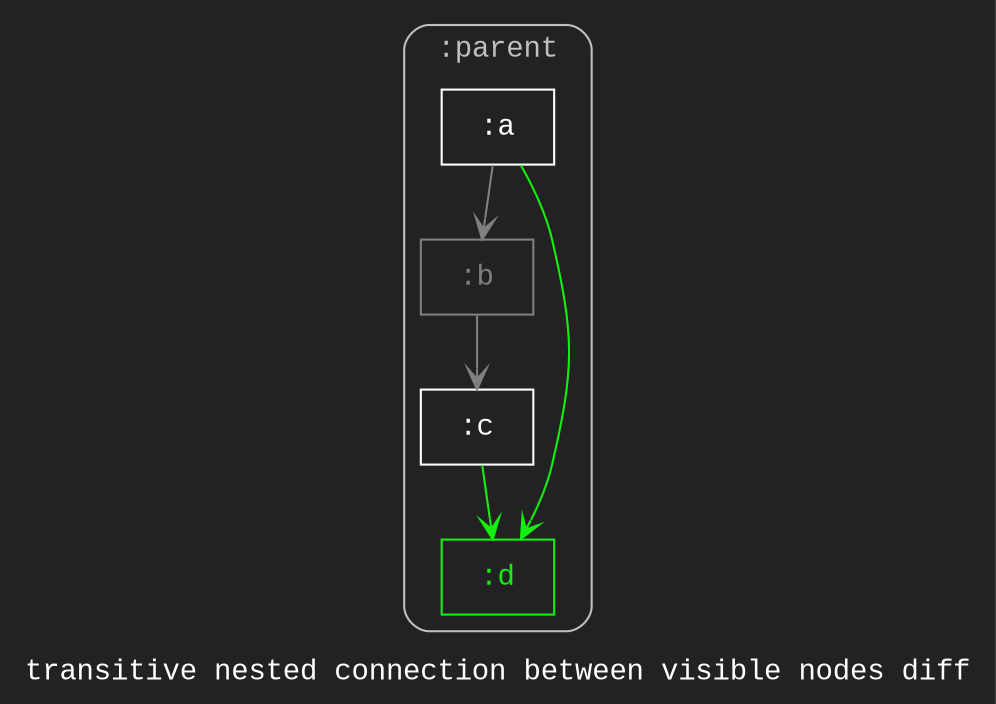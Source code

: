 digraph D {
    tooltip="transitive nested connection between visible nodes diff";
    label="transitive nested connection between visible nodes diff";
    bgcolor="#222222";
    fontcolor="#ffffff";
    fontname="Courier New";
    
    subgraph cluster_node1 { /* :parent */
        label=":parent";
        style="rounded";
        fontname="Courier New";
        color="#bfbfbf";
        fontcolor="#bfbfbf";
        tooltip=":parent";
        
        node2 [color="#ffffff",fontcolor="#ffffff",fontname="Courier New",shape="rectangle",tooltip=":parent:a",label=":a"]
        node3 [color="#7f7f7f",fontcolor="#7f7f7f",fontname="Courier New",shape="rectangle",tooltip=":parent:b",label=":b"]
        node4 [color="#ffffff",fontcolor="#ffffff",fontname="Courier New",shape="rectangle",tooltip=":parent:c",label=":c"]
        node5 [color="#15ef10",fontcolor="#15ef10",fontname="Courier New",shape="rectangle",tooltip=":parent:d",label=":d"]
    }
    
    node2 -> node3 [arrowhead="vee",color="#7f7f7f",tooltip=":parent:a\n   ->\n:parent:b",]
    node2 -> node5 [arrowhead="vee",color="#15ef10",tooltip=":parent:a\n   ->\n:parent:d",]
    node3 -> node4 [arrowhead="vee",color="#7f7f7f",tooltip=":parent:b\n   ->\n:parent:c",]
    node4 -> node5 [arrowhead="vee",color="#15ef10",tooltip=":parent:c\n   ->\n:parent:d",]
}

